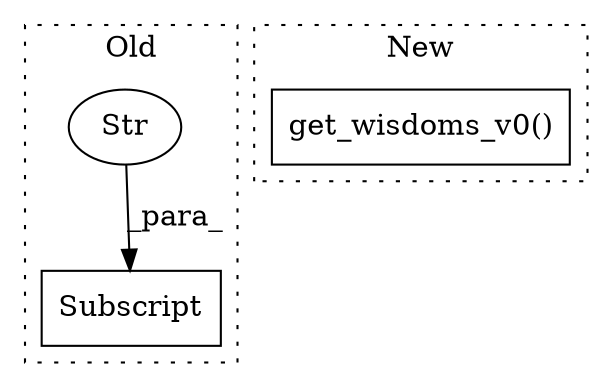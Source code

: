 digraph G {
subgraph cluster0 {
1 [label="Subscript" a="63" s="4184,0" l="13,0" shape="box"];
3 [label="Str" a="66" s="4189" l="7" shape="ellipse"];
label = "Old";
style="dotted";
}
subgraph cluster1 {
2 [label="get_wisdoms_v0()" a="75" s="4527" l="20" shape="box"];
label = "New";
style="dotted";
}
3 -> 1 [label="_para_"];
}